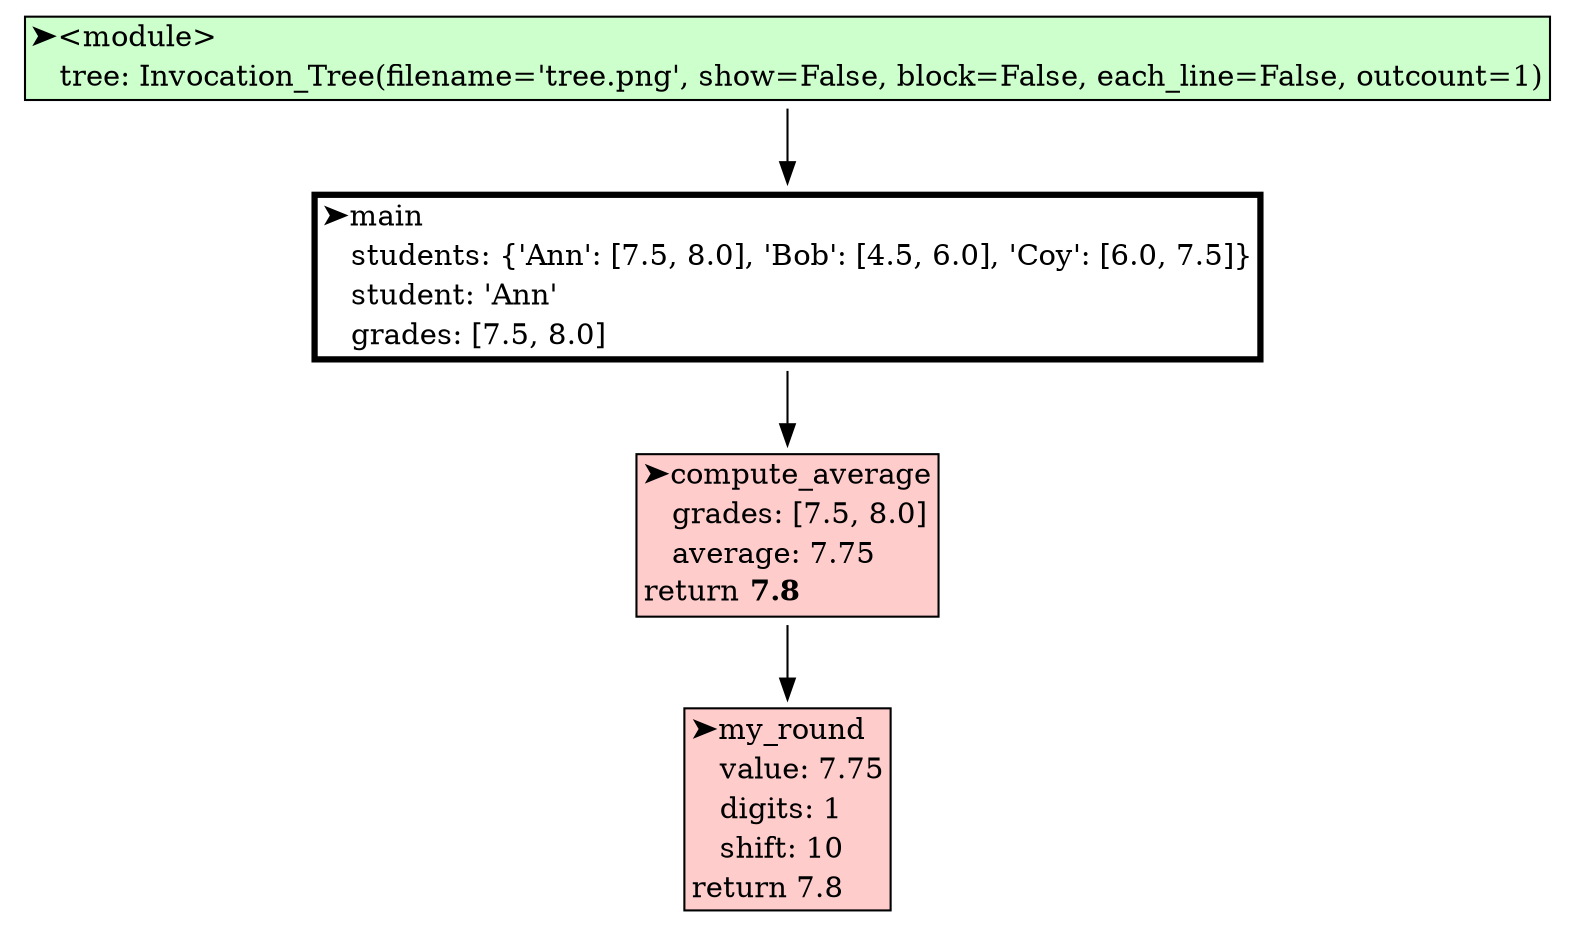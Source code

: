 digraph invocation_tree {
	node [shape=plaintext]
	0 [label=<
<TABLE BORDER="1" CELLBORDER="0" CELLSPACING="0" BGCOLOR="#ccffcc">
  <TR><TD ALIGN="left">➤&lt;module&gt;</TD></TR>
  <TR><TD ALIGN="left">   tree: Invocation_Tree(filename=&#x27;tree.png&#x27;, show=False, block=False, each_line=False, outcount=1)</TD></TR>
</TABLE>>]
	1 [label=<
<TABLE BORDER="3" CELLBORDER="0" CELLSPACING="0" BGCOLOR="#ffffff">
  <TR><TD ALIGN="left">➤main</TD></TR>
  <TR><TD ALIGN="left">   students: {&#x27;Ann&#x27;: [7.5, 8.0], &#x27;Bob&#x27;: [4.5, 6.0], &#x27;Coy&#x27;: [6.0, 7.5]}</TD></TR>
  <TR><TD ALIGN="left">   student: &#x27;Ann&#x27;</TD></TR>
  <TR><TD ALIGN="left">   grades: [7.5, 8.0]</TD></TR>
</TABLE>>]
	2 [label=<
<TABLE BORDER="1" CELLBORDER="0" CELLSPACING="0" BGCOLOR="#ffcccc">
  <TR><TD ALIGN="left">➤compute_average</TD></TR>
  <TR><TD ALIGN="left">   grades: [7.5, 8.0]</TD></TR>
  <TR><TD ALIGN="left">   average: 7.75</TD></TR>
  <TR><TD ALIGN="left">return <B>7.8</B></TD></TR>
</TABLE>>]
	3 [label=<
<TABLE BORDER="1" CELLBORDER="0" CELLSPACING="0" BGCOLOR="#ffcccc">
  <TR><TD ALIGN="left">➤my_round</TD></TR>
  <TR><TD ALIGN="left">   value: 7.75</TD></TR>
  <TR><TD ALIGN="left">   digits: 1</TD></TR>
  <TR><TD ALIGN="left">   shift: 10</TD></TR>
  <TR><TD ALIGN="left">return 7.8</TD></TR>
</TABLE>>]
	0 -> 1
	1 -> 2
	2 -> 3
}
